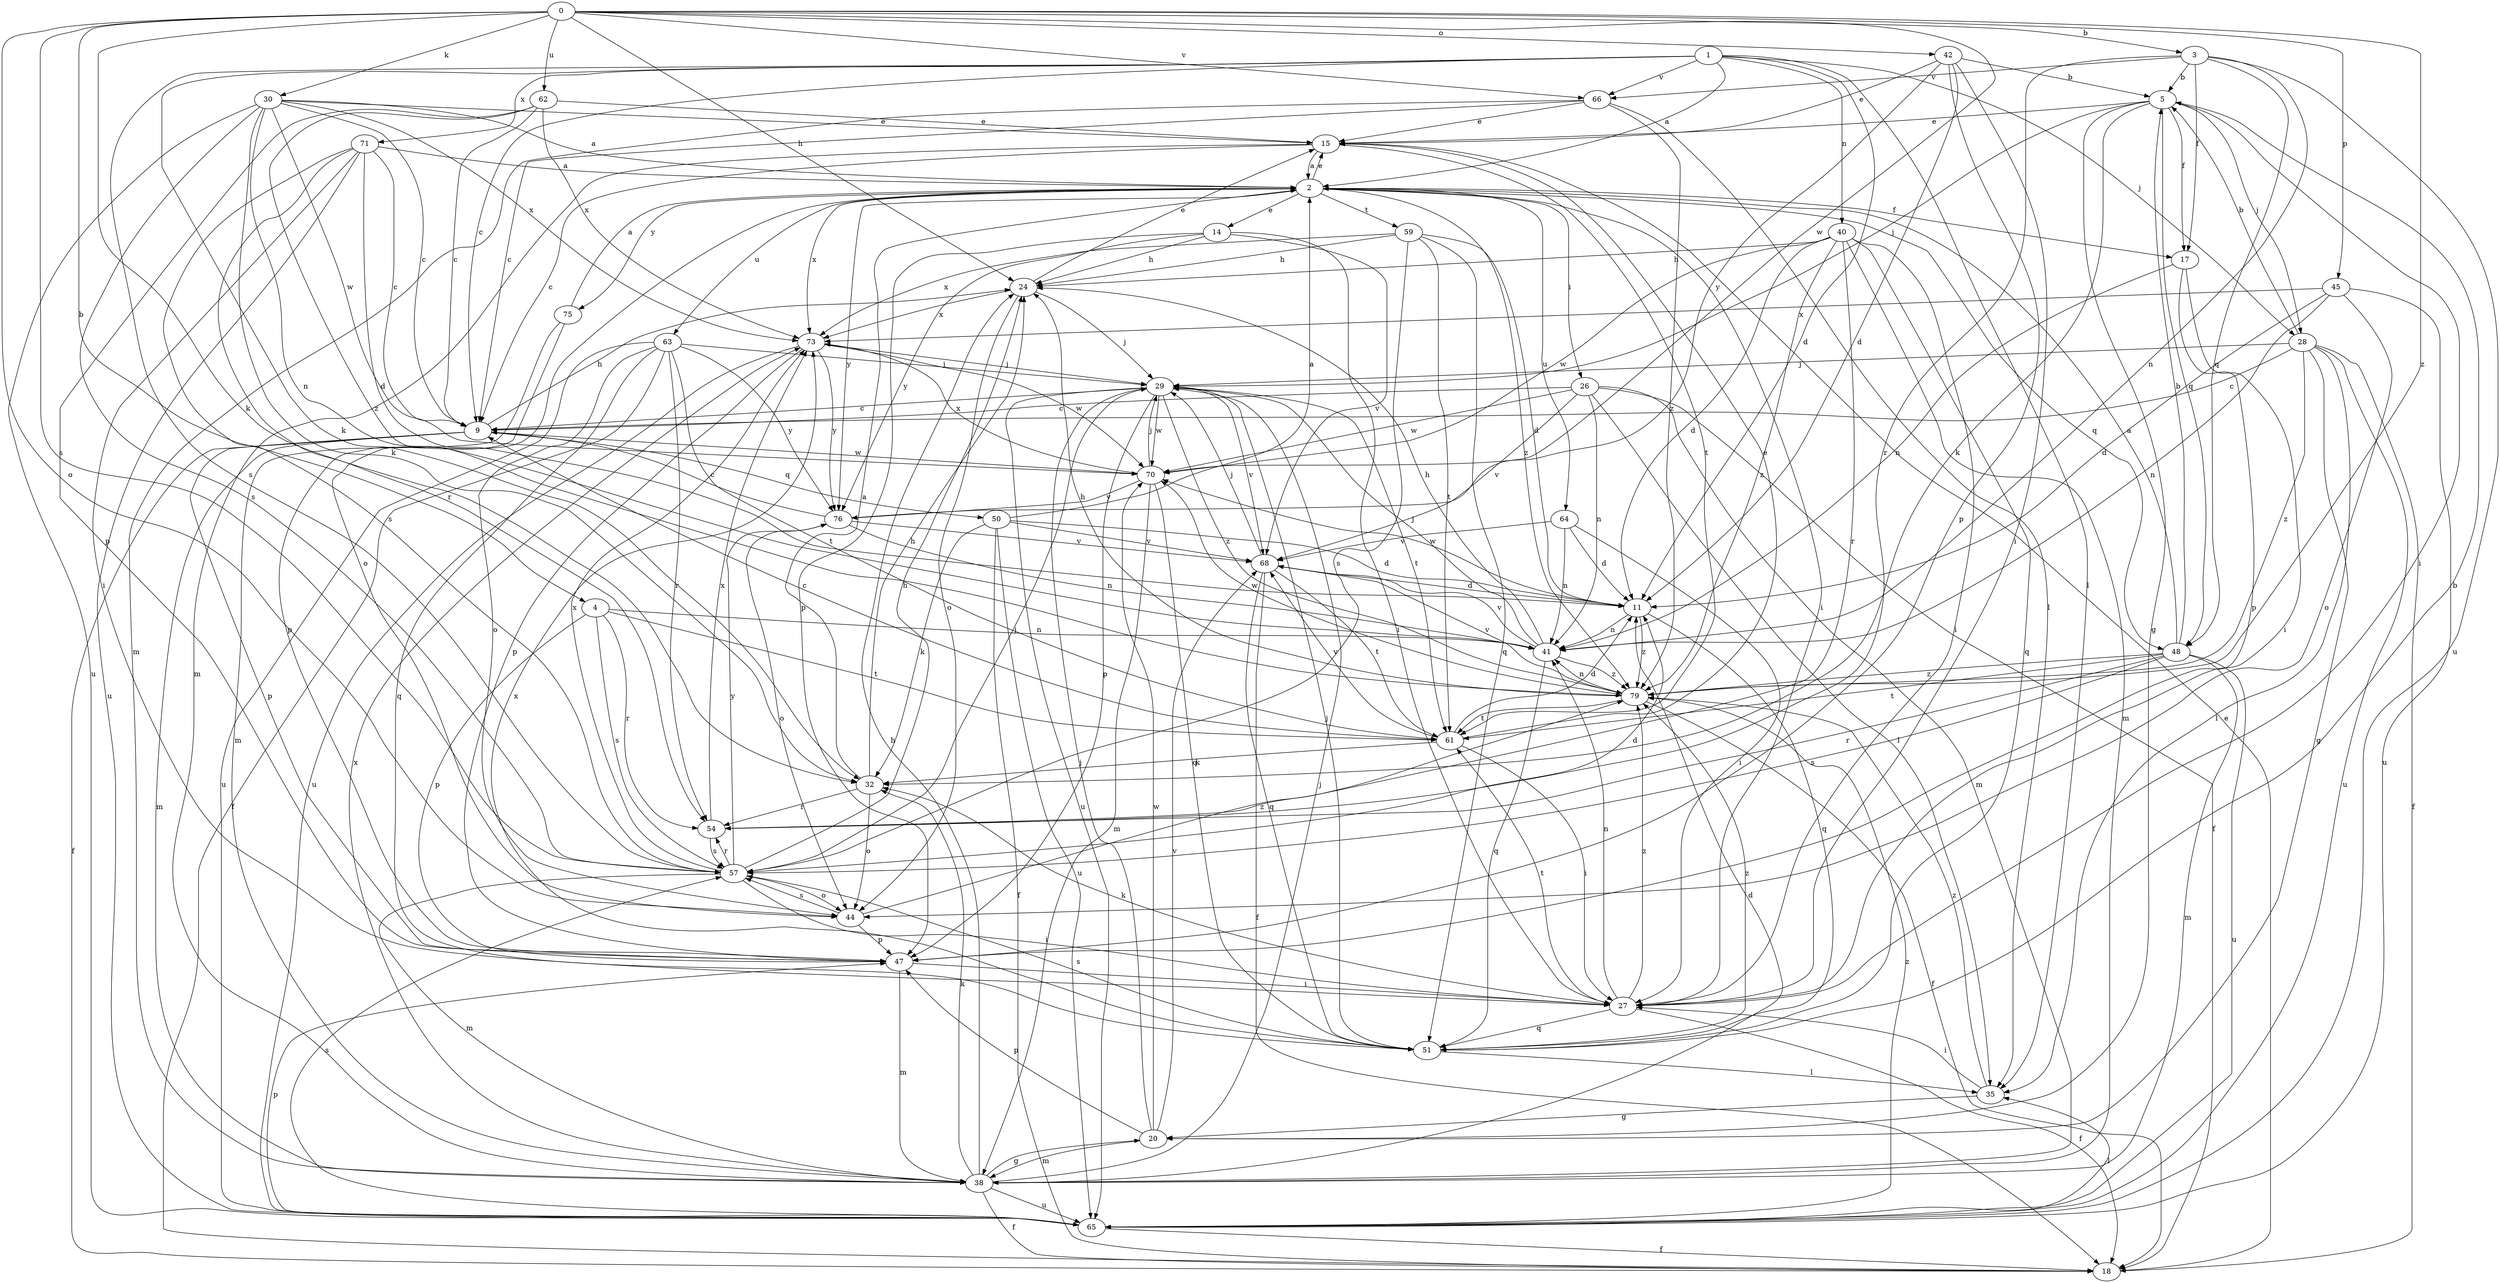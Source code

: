 strict digraph  {
0;
1;
2;
3;
4;
5;
9;
11;
14;
15;
17;
18;
20;
24;
26;
27;
28;
29;
30;
32;
35;
38;
40;
41;
42;
44;
45;
47;
48;
50;
51;
54;
57;
59;
61;
62;
63;
64;
65;
66;
68;
70;
71;
73;
75;
76;
79;
0 -> 3  [label=b];
0 -> 4  [label=b];
0 -> 24  [label=h];
0 -> 30  [label=k];
0 -> 32  [label=k];
0 -> 42  [label=o];
0 -> 44  [label=o];
0 -> 45  [label=p];
0 -> 57  [label=s];
0 -> 62  [label=u];
0 -> 66  [label=v];
0 -> 70  [label=w];
0 -> 79  [label=z];
1 -> 2  [label=a];
1 -> 9  [label=c];
1 -> 11  [label=d];
1 -> 28  [label=j];
1 -> 32  [label=k];
1 -> 35  [label=l];
1 -> 40  [label=n];
1 -> 57  [label=s];
1 -> 66  [label=v];
1 -> 71  [label=x];
2 -> 14  [label=e];
2 -> 15  [label=e];
2 -> 17  [label=f];
2 -> 26  [label=i];
2 -> 27  [label=i];
2 -> 44  [label=o];
2 -> 48  [label=q];
2 -> 59  [label=t];
2 -> 63  [label=u];
2 -> 64  [label=u];
2 -> 73  [label=x];
2 -> 75  [label=y];
2 -> 76  [label=y];
2 -> 79  [label=z];
3 -> 5  [label=b];
3 -> 17  [label=f];
3 -> 41  [label=n];
3 -> 48  [label=q];
3 -> 54  [label=r];
3 -> 65  [label=u];
3 -> 66  [label=v];
4 -> 41  [label=n];
4 -> 47  [label=p];
4 -> 54  [label=r];
4 -> 57  [label=s];
4 -> 61  [label=t];
5 -> 15  [label=e];
5 -> 17  [label=f];
5 -> 20  [label=g];
5 -> 27  [label=i];
5 -> 28  [label=j];
5 -> 29  [label=j];
5 -> 32  [label=k];
5 -> 48  [label=q];
9 -> 18  [label=f];
9 -> 24  [label=h];
9 -> 38  [label=m];
9 -> 47  [label=p];
9 -> 50  [label=q];
9 -> 70  [label=w];
11 -> 41  [label=n];
11 -> 51  [label=q];
11 -> 70  [label=w];
11 -> 79  [label=z];
14 -> 24  [label=h];
14 -> 27  [label=i];
14 -> 47  [label=p];
14 -> 68  [label=v];
14 -> 76  [label=y];
15 -> 2  [label=a];
15 -> 9  [label=c];
15 -> 38  [label=m];
15 -> 61  [label=t];
17 -> 27  [label=i];
17 -> 41  [label=n];
17 -> 47  [label=p];
18 -> 15  [label=e];
20 -> 29  [label=j];
20 -> 38  [label=m];
20 -> 47  [label=p];
20 -> 68  [label=v];
20 -> 70  [label=w];
24 -> 15  [label=e];
24 -> 29  [label=j];
24 -> 44  [label=o];
24 -> 73  [label=x];
26 -> 9  [label=c];
26 -> 18  [label=f];
26 -> 35  [label=l];
26 -> 38  [label=m];
26 -> 41  [label=n];
26 -> 68  [label=v];
26 -> 70  [label=w];
27 -> 18  [label=f];
27 -> 32  [label=k];
27 -> 41  [label=n];
27 -> 51  [label=q];
27 -> 61  [label=t];
27 -> 79  [label=z];
28 -> 5  [label=b];
28 -> 9  [label=c];
28 -> 18  [label=f];
28 -> 20  [label=g];
28 -> 29  [label=j];
28 -> 35  [label=l];
28 -> 65  [label=u];
28 -> 79  [label=z];
29 -> 9  [label=c];
29 -> 47  [label=p];
29 -> 61  [label=t];
29 -> 65  [label=u];
29 -> 68  [label=v];
29 -> 70  [label=w];
29 -> 79  [label=z];
30 -> 2  [label=a];
30 -> 9  [label=c];
30 -> 15  [label=e];
30 -> 32  [label=k];
30 -> 41  [label=n];
30 -> 57  [label=s];
30 -> 65  [label=u];
30 -> 70  [label=w];
30 -> 73  [label=x];
32 -> 2  [label=a];
32 -> 24  [label=h];
32 -> 44  [label=o];
32 -> 54  [label=r];
35 -> 20  [label=g];
35 -> 27  [label=i];
35 -> 79  [label=z];
38 -> 11  [label=d];
38 -> 18  [label=f];
38 -> 20  [label=g];
38 -> 24  [label=h];
38 -> 29  [label=j];
38 -> 32  [label=k];
38 -> 65  [label=u];
38 -> 73  [label=x];
40 -> 11  [label=d];
40 -> 24  [label=h];
40 -> 27  [label=i];
40 -> 38  [label=m];
40 -> 51  [label=q];
40 -> 54  [label=r];
40 -> 70  [label=w];
40 -> 79  [label=z];
41 -> 24  [label=h];
41 -> 29  [label=j];
41 -> 51  [label=q];
41 -> 68  [label=v];
41 -> 79  [label=z];
42 -> 5  [label=b];
42 -> 11  [label=d];
42 -> 15  [label=e];
42 -> 27  [label=i];
42 -> 47  [label=p];
42 -> 76  [label=y];
44 -> 47  [label=p];
44 -> 57  [label=s];
44 -> 79  [label=z];
45 -> 11  [label=d];
45 -> 41  [label=n];
45 -> 44  [label=o];
45 -> 65  [label=u];
45 -> 73  [label=x];
47 -> 27  [label=i];
47 -> 38  [label=m];
48 -> 2  [label=a];
48 -> 5  [label=b];
48 -> 38  [label=m];
48 -> 54  [label=r];
48 -> 57  [label=s];
48 -> 61  [label=t];
48 -> 65  [label=u];
48 -> 79  [label=z];
50 -> 2  [label=a];
50 -> 11  [label=d];
50 -> 18  [label=f];
50 -> 32  [label=k];
50 -> 65  [label=u];
50 -> 68  [label=v];
51 -> 5  [label=b];
51 -> 29  [label=j];
51 -> 35  [label=l];
51 -> 57  [label=s];
51 -> 73  [label=x];
51 -> 79  [label=z];
54 -> 57  [label=s];
54 -> 73  [label=x];
57 -> 11  [label=d];
57 -> 24  [label=h];
57 -> 27  [label=i];
57 -> 29  [label=j];
57 -> 38  [label=m];
57 -> 44  [label=o];
57 -> 54  [label=r];
57 -> 73  [label=x];
57 -> 76  [label=y];
59 -> 11  [label=d];
59 -> 24  [label=h];
59 -> 51  [label=q];
59 -> 57  [label=s];
59 -> 61  [label=t];
59 -> 73  [label=x];
61 -> 9  [label=c];
61 -> 11  [label=d];
61 -> 15  [label=e];
61 -> 27  [label=i];
61 -> 32  [label=k];
61 -> 68  [label=v];
62 -> 9  [label=c];
62 -> 15  [label=e];
62 -> 47  [label=p];
62 -> 73  [label=x];
62 -> 79  [label=z];
63 -> 18  [label=f];
63 -> 29  [label=j];
63 -> 44  [label=o];
63 -> 51  [label=q];
63 -> 54  [label=r];
63 -> 61  [label=t];
63 -> 65  [label=u];
63 -> 76  [label=y];
64 -> 11  [label=d];
64 -> 27  [label=i];
64 -> 41  [label=n];
64 -> 68  [label=v];
65 -> 18  [label=f];
65 -> 35  [label=l];
65 -> 47  [label=p];
65 -> 57  [label=s];
65 -> 79  [label=z];
66 -> 9  [label=c];
66 -> 15  [label=e];
66 -> 35  [label=l];
66 -> 38  [label=m];
66 -> 79  [label=z];
68 -> 11  [label=d];
68 -> 18  [label=f];
68 -> 29  [label=j];
68 -> 51  [label=q];
68 -> 61  [label=t];
70 -> 29  [label=j];
70 -> 38  [label=m];
70 -> 51  [label=q];
70 -> 73  [label=x];
70 -> 76  [label=y];
71 -> 2  [label=a];
71 -> 9  [label=c];
71 -> 11  [label=d];
71 -> 27  [label=i];
71 -> 54  [label=r];
71 -> 57  [label=s];
71 -> 65  [label=u];
73 -> 29  [label=j];
73 -> 47  [label=p];
73 -> 65  [label=u];
73 -> 70  [label=w];
73 -> 76  [label=y];
75 -> 2  [label=a];
75 -> 38  [label=m];
75 -> 47  [label=p];
76 -> 9  [label=c];
76 -> 41  [label=n];
76 -> 44  [label=o];
76 -> 68  [label=v];
79 -> 18  [label=f];
79 -> 24  [label=h];
79 -> 41  [label=n];
79 -> 61  [label=t];
79 -> 68  [label=v];
79 -> 70  [label=w];
}
